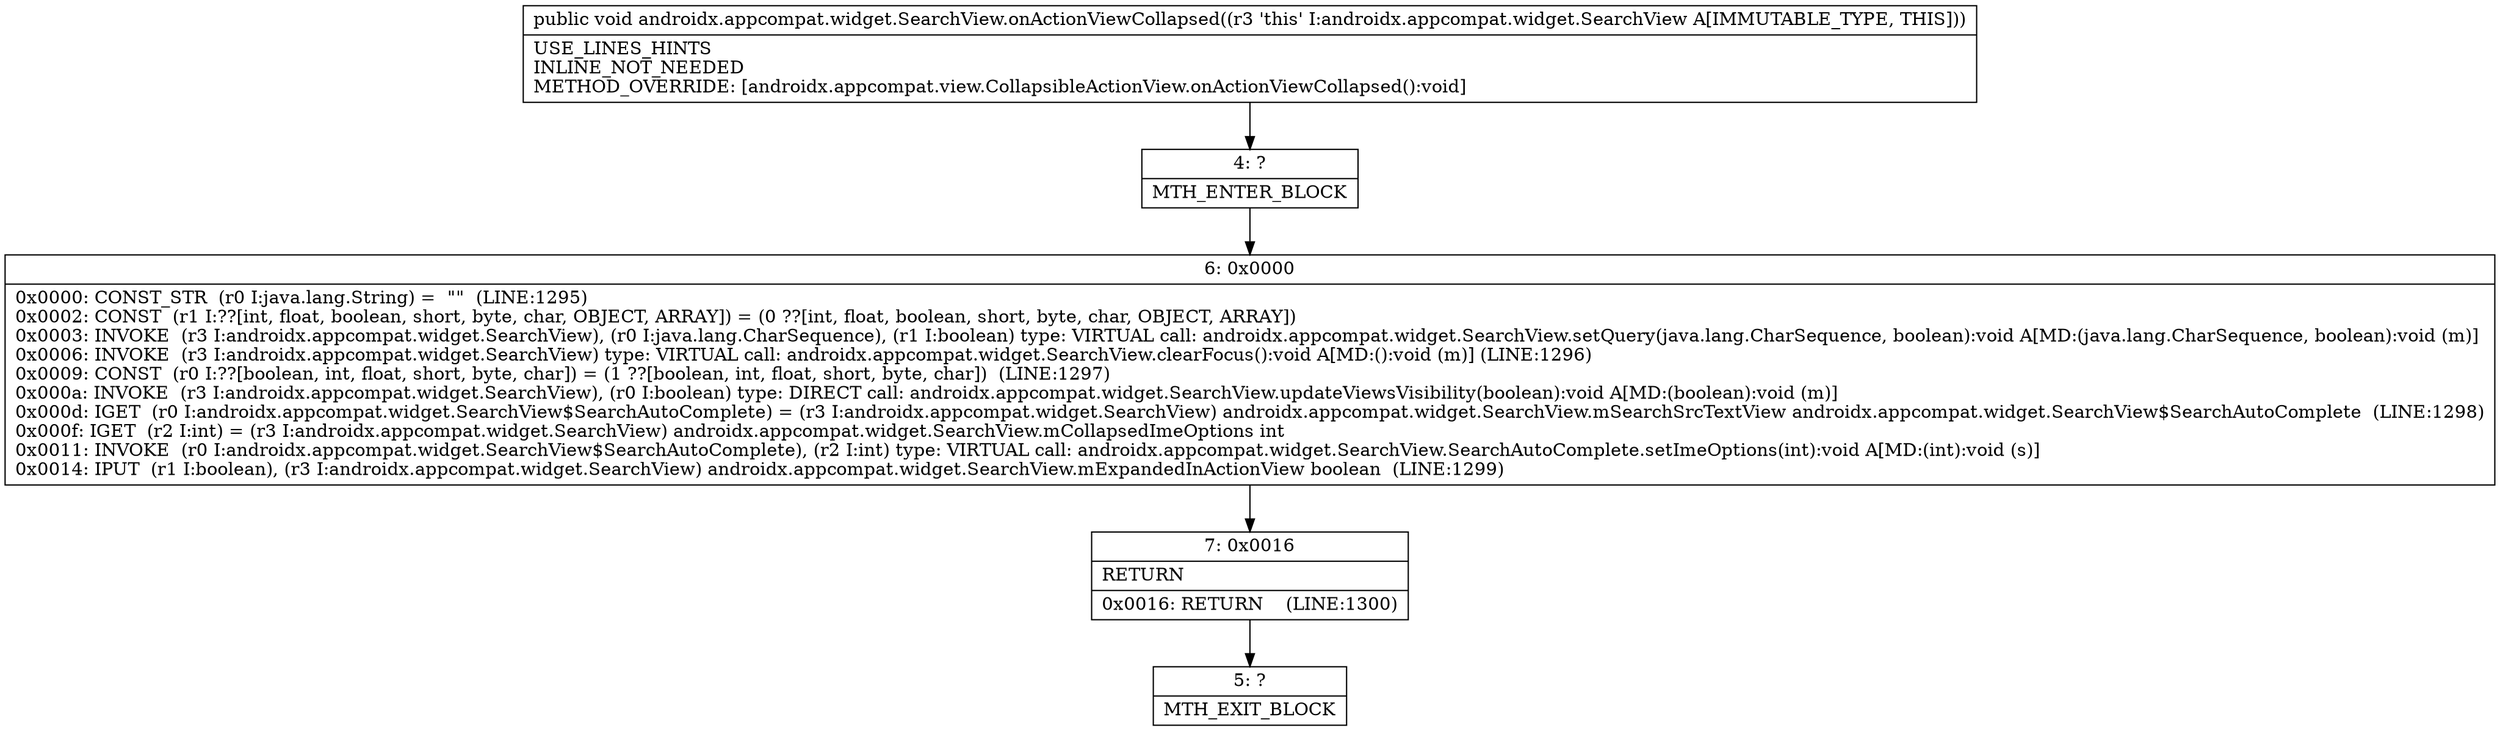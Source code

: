 digraph "CFG forandroidx.appcompat.widget.SearchView.onActionViewCollapsed()V" {
Node_4 [shape=record,label="{4\:\ ?|MTH_ENTER_BLOCK\l}"];
Node_6 [shape=record,label="{6\:\ 0x0000|0x0000: CONST_STR  (r0 I:java.lang.String) =  \"\"  (LINE:1295)\l0x0002: CONST  (r1 I:??[int, float, boolean, short, byte, char, OBJECT, ARRAY]) = (0 ??[int, float, boolean, short, byte, char, OBJECT, ARRAY]) \l0x0003: INVOKE  (r3 I:androidx.appcompat.widget.SearchView), (r0 I:java.lang.CharSequence), (r1 I:boolean) type: VIRTUAL call: androidx.appcompat.widget.SearchView.setQuery(java.lang.CharSequence, boolean):void A[MD:(java.lang.CharSequence, boolean):void (m)]\l0x0006: INVOKE  (r3 I:androidx.appcompat.widget.SearchView) type: VIRTUAL call: androidx.appcompat.widget.SearchView.clearFocus():void A[MD:():void (m)] (LINE:1296)\l0x0009: CONST  (r0 I:??[boolean, int, float, short, byte, char]) = (1 ??[boolean, int, float, short, byte, char])  (LINE:1297)\l0x000a: INVOKE  (r3 I:androidx.appcompat.widget.SearchView), (r0 I:boolean) type: DIRECT call: androidx.appcompat.widget.SearchView.updateViewsVisibility(boolean):void A[MD:(boolean):void (m)]\l0x000d: IGET  (r0 I:androidx.appcompat.widget.SearchView$SearchAutoComplete) = (r3 I:androidx.appcompat.widget.SearchView) androidx.appcompat.widget.SearchView.mSearchSrcTextView androidx.appcompat.widget.SearchView$SearchAutoComplete  (LINE:1298)\l0x000f: IGET  (r2 I:int) = (r3 I:androidx.appcompat.widget.SearchView) androidx.appcompat.widget.SearchView.mCollapsedImeOptions int \l0x0011: INVOKE  (r0 I:androidx.appcompat.widget.SearchView$SearchAutoComplete), (r2 I:int) type: VIRTUAL call: androidx.appcompat.widget.SearchView.SearchAutoComplete.setImeOptions(int):void A[MD:(int):void (s)]\l0x0014: IPUT  (r1 I:boolean), (r3 I:androidx.appcompat.widget.SearchView) androidx.appcompat.widget.SearchView.mExpandedInActionView boolean  (LINE:1299)\l}"];
Node_7 [shape=record,label="{7\:\ 0x0016|RETURN\l|0x0016: RETURN    (LINE:1300)\l}"];
Node_5 [shape=record,label="{5\:\ ?|MTH_EXIT_BLOCK\l}"];
MethodNode[shape=record,label="{public void androidx.appcompat.widget.SearchView.onActionViewCollapsed((r3 'this' I:androidx.appcompat.widget.SearchView A[IMMUTABLE_TYPE, THIS]))  | USE_LINES_HINTS\lINLINE_NOT_NEEDED\lMETHOD_OVERRIDE: [androidx.appcompat.view.CollapsibleActionView.onActionViewCollapsed():void]\l}"];
MethodNode -> Node_4;Node_4 -> Node_6;
Node_6 -> Node_7;
Node_7 -> Node_5;
}

